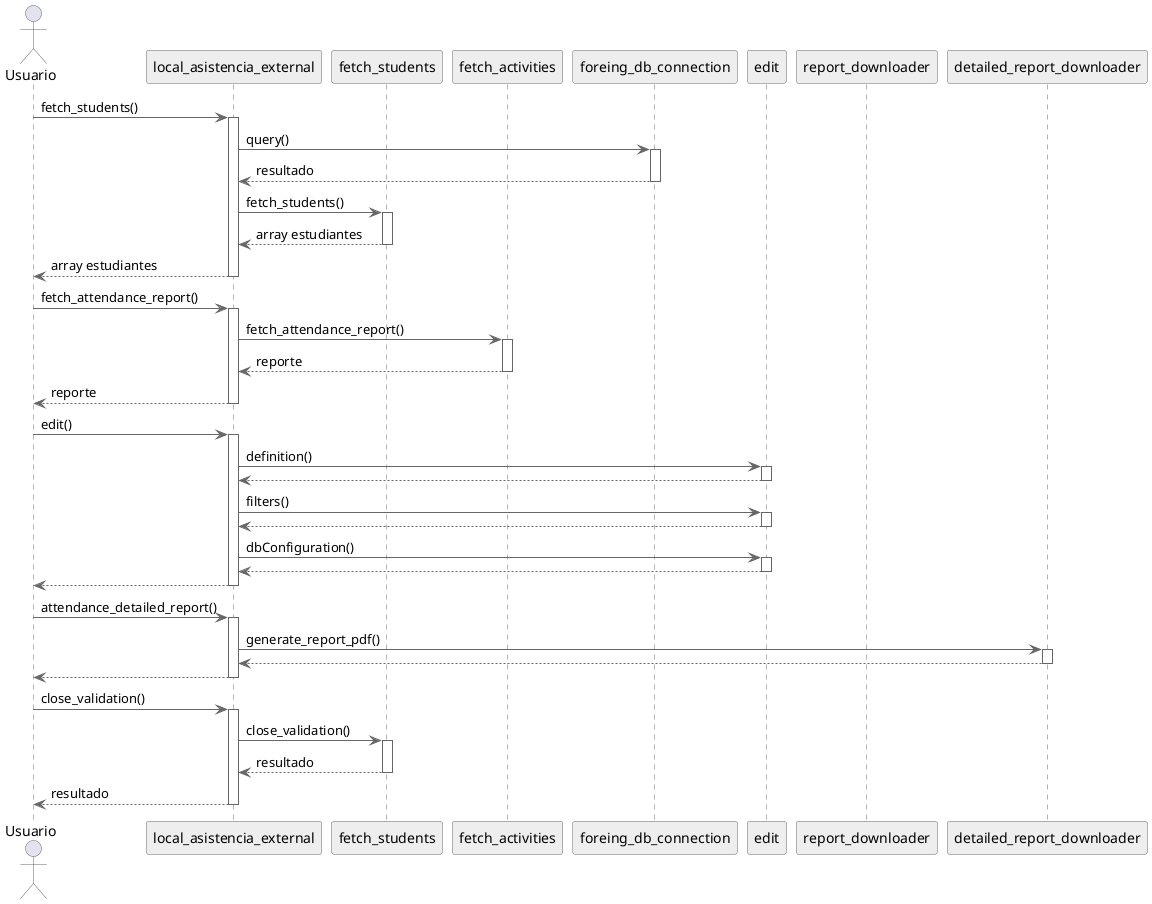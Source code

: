 @startuml "Flujo de Operaciones - Sistema de Asistencia"

skinparam sequence {
    ArrowColor #666666
    ActorBorderColor #666666
    LifeLineBorderColor #666666
    ParticipantBorderColor #666666
    ParticipantBackgroundColor #EEEEEE
}

actor Usuario
participant "local_asistencia_external" as External
participant "fetch_students" as Students
participant "fetch_activities" as Activities
participant "foreing_db_connection" as DB
participant "edit" as Edit
participant "report_downloader" as Reports
participant "detailed_report_downloader" as DetailedReports

' Flujo de obtención de estudiantes
Usuario -> External: fetch_students()
activate External
External -> DB: query()
activate DB
DB --> External: resultado
deactivate DB
External -> Students: fetch_students()
activate Students
Students --> External: array estudiantes
deactivate Students
External --> Usuario: array estudiantes
deactivate External

' Flujo de reportes de asistencia
Usuario -> External: fetch_attendance_report()
activate External
External -> Activities: fetch_attendance_report()
activate Activities
Activities --> External: reporte
deactivate Activities
External --> Usuario: reporte
deactivate External

' Flujo de edición
Usuario -> External: edit()
activate External
External -> Edit: definition()
activate Edit
Edit --> External
deactivate Edit
External -> Edit: filters()
activate Edit
Edit --> External
deactivate Edit
External -> Edit: dbConfiguration()
activate Edit
Edit --> External
deactivate Edit
External --> Usuario
deactivate External

' Flujo de generación de reportes detallados
Usuario -> External: attendance_detailed_report()
activate External
External -> DetailedReports: generate_report_pdf()
activate DetailedReports
DetailedReports --> External
deactivate DetailedReports
External --> Usuario
deactivate External

' Flujo de validación de cierre
Usuario -> External: close_validation()
activate External
External -> Students: close_validation()
activate Students
Students --> External: resultado
deactivate Students
External --> Usuario: resultado
deactivate External

@enduml 